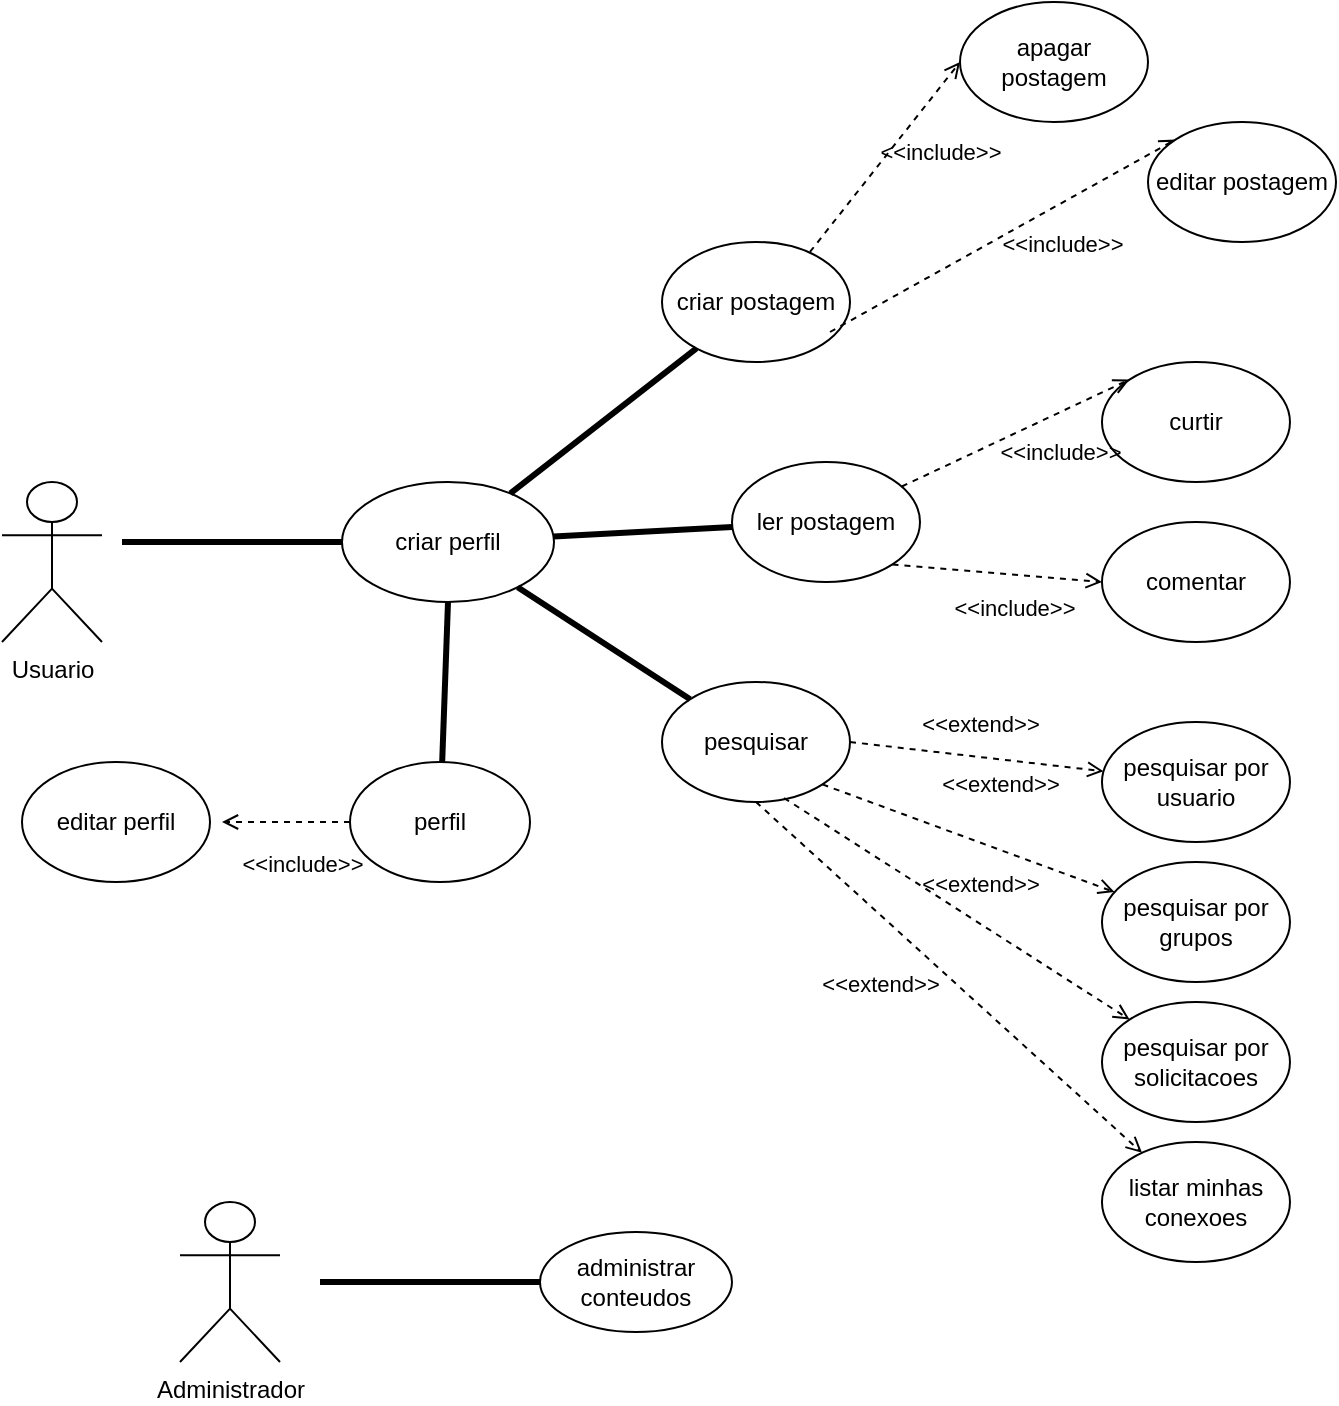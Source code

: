 <mxfile version="24.7.6">
  <diagram name="Página-1" id="JncPE99gFqigerEia28o">
    <mxGraphModel dx="954" dy="1661" grid="1" gridSize="10" guides="1" tooltips="1" connect="1" arrows="1" fold="1" page="1" pageScale="1" pageWidth="827" pageHeight="1169" math="0" shadow="0">
      <root>
        <mxCell id="0" />
        <mxCell id="1" parent="0" />
        <mxCell id="h5DCJfzuU3dhOEaMjpJl-1" value="Usuario" style="shape=umlActor;verticalLabelPosition=bottom;verticalAlign=top;html=1;" vertex="1" parent="1">
          <mxGeometry x="61" y="110" width="50" height="80" as="geometry" />
        </mxCell>
        <mxCell id="h5DCJfzuU3dhOEaMjpJl-2" value="Administrador" style="shape=umlActor;verticalLabelPosition=bottom;verticalAlign=top;html=1;" vertex="1" parent="1">
          <mxGeometry x="150" y="470" width="50" height="80" as="geometry" />
        </mxCell>
        <mxCell id="h5DCJfzuU3dhOEaMjpJl-3" value="administrar conteudos" style="ellipse;whiteSpace=wrap;html=1;" vertex="1" parent="1">
          <mxGeometry x="330" y="485" width="96" height="50" as="geometry" />
        </mxCell>
        <mxCell id="h5DCJfzuU3dhOEaMjpJl-6" value="" style="endArrow=none;startArrow=none;endFill=0;startFill=0;endSize=8;html=1;verticalAlign=bottom;labelBackgroundColor=none;strokeWidth=3;rounded=0;" edge="1" parent="1" target="h5DCJfzuU3dhOEaMjpJl-3">
          <mxGeometry width="160" relative="1" as="geometry">
            <mxPoint x="220" y="510" as="sourcePoint" />
            <mxPoint x="340" y="510" as="targetPoint" />
          </mxGeometry>
        </mxCell>
        <mxCell id="h5DCJfzuU3dhOEaMjpJl-7" value="" style="endArrow=none;startArrow=none;endFill=0;startFill=0;endSize=8;html=1;verticalAlign=bottom;labelBackgroundColor=none;strokeWidth=3;rounded=0;" edge="1" parent="1" target="h5DCJfzuU3dhOEaMjpJl-8">
          <mxGeometry width="160" relative="1" as="geometry">
            <mxPoint x="121" y="140" as="sourcePoint" />
            <mxPoint x="281" y="140" as="targetPoint" />
          </mxGeometry>
        </mxCell>
        <mxCell id="h5DCJfzuU3dhOEaMjpJl-8" value="criar perfil" style="ellipse;whiteSpace=wrap;html=1;" vertex="1" parent="1">
          <mxGeometry x="231" y="110" width="106" height="60" as="geometry" />
        </mxCell>
        <mxCell id="h5DCJfzuU3dhOEaMjpJl-11" value="criar postagem" style="ellipse;whiteSpace=wrap;html=1;" vertex="1" parent="1">
          <mxGeometry x="391" y="-10" width="94" height="60" as="geometry" />
        </mxCell>
        <mxCell id="h5DCJfzuU3dhOEaMjpJl-12" value="ler postagem" style="ellipse;whiteSpace=wrap;html=1;" vertex="1" parent="1">
          <mxGeometry x="426" y="100" width="94" height="60" as="geometry" />
        </mxCell>
        <mxCell id="h5DCJfzuU3dhOEaMjpJl-13" value="pesquisar" style="ellipse;whiteSpace=wrap;html=1;" vertex="1" parent="1">
          <mxGeometry x="391" y="210" width="94" height="60" as="geometry" />
        </mxCell>
        <mxCell id="h5DCJfzuU3dhOEaMjpJl-14" value="&amp;lt;&amp;lt;include&amp;gt;&amp;gt;" style="html=1;verticalAlign=bottom;labelBackgroundColor=none;endArrow=open;endFill=0;dashed=1;rounded=0;" edge="1" parent="1" source="h5DCJfzuU3dhOEaMjpJl-15">
          <mxGeometry x="-0.25" y="30" width="160" relative="1" as="geometry">
            <mxPoint x="214" y="310" as="sourcePoint" />
            <mxPoint x="171" y="280" as="targetPoint" />
            <Array as="points" />
            <mxPoint as="offset" />
          </mxGeometry>
        </mxCell>
        <mxCell id="h5DCJfzuU3dhOEaMjpJl-15" value="perfil" style="ellipse;whiteSpace=wrap;html=1;" vertex="1" parent="1">
          <mxGeometry x="235" y="250" width="90" height="60" as="geometry" />
        </mxCell>
        <mxCell id="h5DCJfzuU3dhOEaMjpJl-16" value="" style="endArrow=none;startArrow=none;endFill=0;startFill=0;endSize=8;html=1;verticalAlign=bottom;labelBackgroundColor=none;strokeWidth=3;rounded=0;" edge="1" parent="1" source="h5DCJfzuU3dhOEaMjpJl-8" target="h5DCJfzuU3dhOEaMjpJl-12">
          <mxGeometry width="160" relative="1" as="geometry">
            <mxPoint x="311" y="250" as="sourcePoint" />
            <mxPoint x="471" y="250" as="targetPoint" />
          </mxGeometry>
        </mxCell>
        <mxCell id="h5DCJfzuU3dhOEaMjpJl-17" value="" style="endArrow=none;startArrow=none;endFill=0;startFill=0;endSize=8;html=1;verticalAlign=bottom;labelBackgroundColor=none;strokeWidth=3;rounded=0;" edge="1" parent="1" source="h5DCJfzuU3dhOEaMjpJl-8" target="h5DCJfzuU3dhOEaMjpJl-13">
          <mxGeometry width="160" relative="1" as="geometry">
            <mxPoint x="347" y="150" as="sourcePoint" />
            <mxPoint x="411" y="150" as="targetPoint" />
          </mxGeometry>
        </mxCell>
        <mxCell id="h5DCJfzuU3dhOEaMjpJl-18" value="" style="endArrow=none;startArrow=none;endFill=0;startFill=0;endSize=8;html=1;verticalAlign=bottom;labelBackgroundColor=none;strokeWidth=3;rounded=0;" edge="1" parent="1" source="h5DCJfzuU3dhOEaMjpJl-8" target="h5DCJfzuU3dhOEaMjpJl-11">
          <mxGeometry width="160" relative="1" as="geometry">
            <mxPoint x="326.557" y="90.687" as="sourcePoint" />
            <mxPoint x="391" y="60" as="targetPoint" />
          </mxGeometry>
        </mxCell>
        <mxCell id="h5DCJfzuU3dhOEaMjpJl-19" value="&amp;lt;&amp;lt;include&amp;gt;&amp;gt;" style="html=1;verticalAlign=bottom;labelBackgroundColor=none;endArrow=open;endFill=0;dashed=1;rounded=0;exitX=0.787;exitY=0.083;exitDx=0;exitDy=0;exitPerimeter=0;entryX=0;entryY=0.5;entryDx=0;entryDy=0;" edge="1" parent="1" source="h5DCJfzuU3dhOEaMjpJl-11" target="h5DCJfzuU3dhOEaMjpJl-22">
          <mxGeometry x="0.196" y="-26" width="160" relative="1" as="geometry">
            <mxPoint x="521" y="10" as="sourcePoint" />
            <mxPoint x="581" y="10" as="targetPoint" />
            <mxPoint as="offset" />
          </mxGeometry>
        </mxCell>
        <mxCell id="h5DCJfzuU3dhOEaMjpJl-20" value="editar perfil" style="ellipse;whiteSpace=wrap;html=1;" vertex="1" parent="1">
          <mxGeometry x="71" y="250" width="94" height="60" as="geometry" />
        </mxCell>
        <mxCell id="h5DCJfzuU3dhOEaMjpJl-21" value="" style="endArrow=none;startArrow=none;endFill=0;startFill=0;endSize=8;html=1;verticalAlign=bottom;labelBackgroundColor=none;strokeWidth=3;rounded=0;exitX=0.5;exitY=1;exitDx=0;exitDy=0;" edge="1" parent="1" source="h5DCJfzuU3dhOEaMjpJl-8" target="h5DCJfzuU3dhOEaMjpJl-15">
          <mxGeometry width="160" relative="1" as="geometry">
            <mxPoint x="329" y="173" as="sourcePoint" />
            <mxPoint x="415" y="229" as="targetPoint" />
          </mxGeometry>
        </mxCell>
        <mxCell id="h5DCJfzuU3dhOEaMjpJl-22" value="apagar postagem" style="ellipse;whiteSpace=wrap;html=1;" vertex="1" parent="1">
          <mxGeometry x="540" y="-130" width="94" height="60" as="geometry" />
        </mxCell>
        <mxCell id="h5DCJfzuU3dhOEaMjpJl-23" value="&amp;lt;&amp;lt;include&amp;gt;&amp;gt;" style="html=1;verticalAlign=bottom;labelBackgroundColor=none;endArrow=open;endFill=0;dashed=1;rounded=0;exitX=0.787;exitY=0.083;exitDx=0;exitDy=0;exitPerimeter=0;entryX=0;entryY=0;entryDx=0;entryDy=0;" edge="1" parent="1" target="h5DCJfzuU3dhOEaMjpJl-24">
          <mxGeometry x="0.196" y="-26" width="160" relative="1" as="geometry">
            <mxPoint x="475" y="35" as="sourcePoint" />
            <mxPoint x="601" y="80" as="targetPoint" />
            <mxPoint as="offset" />
          </mxGeometry>
        </mxCell>
        <mxCell id="h5DCJfzuU3dhOEaMjpJl-24" value="editar postagem" style="ellipse;whiteSpace=wrap;html=1;" vertex="1" parent="1">
          <mxGeometry x="634" y="-70" width="94" height="60" as="geometry" />
        </mxCell>
        <mxCell id="h5DCJfzuU3dhOEaMjpJl-26" value="&amp;lt;&amp;lt;extend&amp;gt;&amp;gt;" style="html=1;verticalAlign=bottom;labelBackgroundColor=none;endArrow=open;endFill=0;dashed=1;rounded=0;exitX=1;exitY=0.5;exitDx=0;exitDy=0;" edge="1" parent="1" source="h5DCJfzuU3dhOEaMjpJl-13" target="h5DCJfzuU3dhOEaMjpJl-27">
          <mxGeometry x="0.012" y="7" width="160" relative="1" as="geometry">
            <mxPoint x="504.99" y="289.5" as="sourcePoint" />
            <mxPoint x="620.99" y="290" as="targetPoint" />
            <mxPoint as="offset" />
          </mxGeometry>
        </mxCell>
        <mxCell id="h5DCJfzuU3dhOEaMjpJl-27" value="pesquisar por usuario" style="ellipse;whiteSpace=wrap;html=1;" vertex="1" parent="1">
          <mxGeometry x="610.99" y="230" width="94" height="60" as="geometry" />
        </mxCell>
        <mxCell id="h5DCJfzuU3dhOEaMjpJl-28" value="pesquisar por grupos" style="ellipse;whiteSpace=wrap;html=1;" vertex="1" parent="1">
          <mxGeometry x="610.99" y="300" width="94" height="60" as="geometry" />
        </mxCell>
        <mxCell id="h5DCJfzuU3dhOEaMjpJl-29" value="pesquisar por solicitacoes" style="ellipse;whiteSpace=wrap;html=1;" vertex="1" parent="1">
          <mxGeometry x="610.99" y="370" width="94" height="60" as="geometry" />
        </mxCell>
        <mxCell id="h5DCJfzuU3dhOEaMjpJl-30" value="listar minhas conexoes" style="ellipse;whiteSpace=wrap;html=1;" vertex="1" parent="1">
          <mxGeometry x="610.99" y="440" width="94" height="60" as="geometry" />
        </mxCell>
        <mxCell id="h5DCJfzuU3dhOEaMjpJl-31" value="&amp;lt;&amp;lt;extend&amp;gt;&amp;gt;" style="html=1;verticalAlign=bottom;labelBackgroundColor=none;endArrow=open;endFill=0;dashed=1;rounded=0;exitX=1;exitY=1;exitDx=0;exitDy=0;" edge="1" parent="1" source="h5DCJfzuU3dhOEaMjpJl-13" target="h5DCJfzuU3dhOEaMjpJl-28">
          <mxGeometry x="0.11" y="22" width="160" relative="1" as="geometry">
            <mxPoint x="502.84" y="298.97" as="sourcePoint" />
            <mxPoint x="630.99" y="300" as="targetPoint" />
            <mxPoint as="offset" />
          </mxGeometry>
        </mxCell>
        <mxCell id="h5DCJfzuU3dhOEaMjpJl-32" value="&amp;lt;&amp;lt;extend&amp;gt;&amp;gt;" style="html=1;verticalAlign=bottom;labelBackgroundColor=none;endArrow=open;endFill=0;dashed=1;rounded=0;exitX=0.649;exitY=0.967;exitDx=0;exitDy=0;exitPerimeter=0;" edge="1" parent="1" source="h5DCJfzuU3dhOEaMjpJl-13" target="h5DCJfzuU3dhOEaMjpJl-29">
          <mxGeometry x="0.077" y="9" width="160" relative="1" as="geometry">
            <mxPoint x="493.629" y="309.558" as="sourcePoint" />
            <mxPoint x="600.99" y="340.5" as="targetPoint" />
            <mxPoint as="offset" />
          </mxGeometry>
        </mxCell>
        <mxCell id="h5DCJfzuU3dhOEaMjpJl-33" value="&amp;lt;&amp;lt;extend&amp;gt;&amp;gt;" style="html=1;verticalAlign=bottom;labelBackgroundColor=none;endArrow=open;endFill=0;dashed=1;rounded=0;exitX=0.5;exitY=1;exitDx=0;exitDy=0;" edge="1" parent="1" source="h5DCJfzuU3dhOEaMjpJl-13" target="h5DCJfzuU3dhOEaMjpJl-30">
          <mxGeometry x="-0.133" y="-32" width="160" relative="1" as="geometry">
            <mxPoint x="450" y="318.98" as="sourcePoint" />
            <mxPoint x="566.99" y="470" as="targetPoint" />
            <mxPoint as="offset" />
          </mxGeometry>
        </mxCell>
        <mxCell id="h5DCJfzuU3dhOEaMjpJl-34" value="curtir" style="ellipse;whiteSpace=wrap;html=1;" vertex="1" parent="1">
          <mxGeometry x="610.99" y="50" width="94" height="60" as="geometry" />
        </mxCell>
        <mxCell id="h5DCJfzuU3dhOEaMjpJl-35" value="comentar" style="ellipse;whiteSpace=wrap;html=1;" vertex="1" parent="1">
          <mxGeometry x="610.99" y="130" width="94" height="60" as="geometry" />
        </mxCell>
        <mxCell id="h5DCJfzuU3dhOEaMjpJl-36" value="&amp;lt;&amp;lt;include&amp;gt;&amp;gt;" style="html=1;verticalAlign=bottom;labelBackgroundColor=none;endArrow=open;endFill=0;dashed=1;rounded=0;entryX=0;entryY=0;entryDx=0;entryDy=0;" edge="1" parent="1" source="h5DCJfzuU3dhOEaMjpJl-12" target="h5DCJfzuU3dhOEaMjpJl-34">
          <mxGeometry x="0.196" y="-26" width="160" relative="1" as="geometry">
            <mxPoint x="485" y="45" as="sourcePoint" />
            <mxPoint x="658" y="-51" as="targetPoint" />
            <mxPoint as="offset" />
          </mxGeometry>
        </mxCell>
        <mxCell id="h5DCJfzuU3dhOEaMjpJl-37" value="&amp;lt;&amp;lt;include&amp;gt;&amp;gt;" style="html=1;verticalAlign=bottom;labelBackgroundColor=none;endArrow=open;endFill=0;dashed=1;rounded=0;entryX=0;entryY=0.5;entryDx=0;entryDy=0;exitX=1;exitY=1;exitDx=0;exitDy=0;" edge="1" parent="1" source="h5DCJfzuU3dhOEaMjpJl-12" target="h5DCJfzuU3dhOEaMjpJl-35">
          <mxGeometry x="0.196" y="-26" width="160" relative="1" as="geometry">
            <mxPoint x="521" y="122" as="sourcePoint" />
            <mxPoint x="635" y="69" as="targetPoint" />
            <mxPoint as="offset" />
          </mxGeometry>
        </mxCell>
      </root>
    </mxGraphModel>
  </diagram>
</mxfile>
